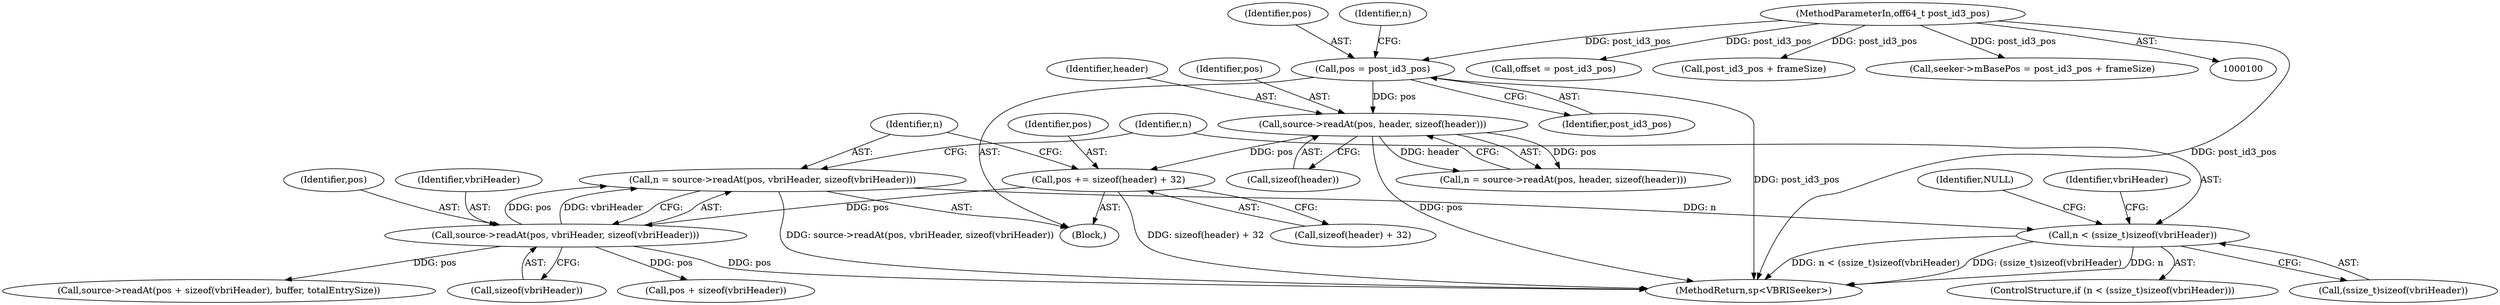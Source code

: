digraph "0_Android_453b351ac5bd2b6619925dc966da60adf6b3126c@API" {
"1000155" [label="(Call,n = source->readAt(pos, vbriHeader, sizeof(vbriHeader)))"];
"1000157" [label="(Call,source->readAt(pos, vbriHeader, sizeof(vbriHeader)))"];
"1000148" [label="(Call,pos += sizeof(header) + 32)"];
"1000112" [label="(Call,source->readAt(pos, header, sizeof(header)))"];
"1000105" [label="(Call,pos = post_id3_pos)"];
"1000102" [label="(MethodParameterIn,off64_t post_id3_pos)"];
"1000163" [label="(Call,n < (ssize_t)sizeof(vbriHeader))"];
"1000283" [label="(Call,offset = post_id3_pos)"];
"1000160" [label="(Call,sizeof(vbriHeader))"];
"1000110" [label="(Call,n = source->readAt(pos, header, sizeof(header)))"];
"1000157" [label="(Call,source->readAt(pos, vbriHeader, sizeof(vbriHeader)))"];
"1000148" [label="(Call,pos += sizeof(header) + 32)"];
"1000107" [label="(Identifier,post_id3_pos)"];
"1000158" [label="(Identifier,pos)"];
"1000114" [label="(Identifier,header)"];
"1000113" [label="(Identifier,pos)"];
"1000112" [label="(Call,source->readAt(pos, header, sizeof(header)))"];
"1000106" [label="(Identifier,pos)"];
"1000103" [label="(Block,)"];
"1000105" [label="(Call,pos = post_id3_pos)"];
"1000164" [label="(Identifier,n)"];
"1000115" [label="(Call,sizeof(header))"];
"1000245" [label="(Call,source->readAt(pos + sizeof(vbriHeader), buffer, totalEntrySize))"];
"1000162" [label="(ControlStructure,if (n < (ssize_t)sizeof(vbriHeader)))"];
"1000171" [label="(Identifier,NULL)"];
"1000271" [label="(Call,post_id3_pos + frameSize)"];
"1000150" [label="(Call,sizeof(header) + 32)"];
"1000156" [label="(Identifier,n)"];
"1000111" [label="(Identifier,n)"];
"1000102" [label="(MethodParameterIn,off64_t post_id3_pos)"];
"1000174" [label="(Identifier,vbriHeader)"];
"1000149" [label="(Identifier,pos)"];
"1000159" [label="(Identifier,vbriHeader)"];
"1000267" [label="(Call,seeker->mBasePos = post_id3_pos + frameSize)"];
"1000163" [label="(Call,n < (ssize_t)sizeof(vbriHeader))"];
"1000155" [label="(Call,n = source->readAt(pos, vbriHeader, sizeof(vbriHeader)))"];
"1000246" [label="(Call,pos + sizeof(vbriHeader))"];
"1000366" [label="(MethodReturn,sp<VBRISeeker>)"];
"1000165" [label="(Call,(ssize_t)sizeof(vbriHeader))"];
"1000155" -> "1000103"  [label="AST: "];
"1000155" -> "1000157"  [label="CFG: "];
"1000156" -> "1000155"  [label="AST: "];
"1000157" -> "1000155"  [label="AST: "];
"1000164" -> "1000155"  [label="CFG: "];
"1000155" -> "1000366"  [label="DDG: source->readAt(pos, vbriHeader, sizeof(vbriHeader))"];
"1000157" -> "1000155"  [label="DDG: pos"];
"1000157" -> "1000155"  [label="DDG: vbriHeader"];
"1000155" -> "1000163"  [label="DDG: n"];
"1000157" -> "1000160"  [label="CFG: "];
"1000158" -> "1000157"  [label="AST: "];
"1000159" -> "1000157"  [label="AST: "];
"1000160" -> "1000157"  [label="AST: "];
"1000157" -> "1000366"  [label="DDG: pos"];
"1000148" -> "1000157"  [label="DDG: pos"];
"1000157" -> "1000245"  [label="DDG: pos"];
"1000157" -> "1000246"  [label="DDG: pos"];
"1000148" -> "1000103"  [label="AST: "];
"1000148" -> "1000150"  [label="CFG: "];
"1000149" -> "1000148"  [label="AST: "];
"1000150" -> "1000148"  [label="AST: "];
"1000156" -> "1000148"  [label="CFG: "];
"1000148" -> "1000366"  [label="DDG: sizeof(header) + 32"];
"1000112" -> "1000148"  [label="DDG: pos"];
"1000112" -> "1000110"  [label="AST: "];
"1000112" -> "1000115"  [label="CFG: "];
"1000113" -> "1000112"  [label="AST: "];
"1000114" -> "1000112"  [label="AST: "];
"1000115" -> "1000112"  [label="AST: "];
"1000110" -> "1000112"  [label="CFG: "];
"1000112" -> "1000366"  [label="DDG: pos"];
"1000112" -> "1000110"  [label="DDG: pos"];
"1000112" -> "1000110"  [label="DDG: header"];
"1000105" -> "1000112"  [label="DDG: pos"];
"1000105" -> "1000103"  [label="AST: "];
"1000105" -> "1000107"  [label="CFG: "];
"1000106" -> "1000105"  [label="AST: "];
"1000107" -> "1000105"  [label="AST: "];
"1000111" -> "1000105"  [label="CFG: "];
"1000105" -> "1000366"  [label="DDG: post_id3_pos"];
"1000102" -> "1000105"  [label="DDG: post_id3_pos"];
"1000102" -> "1000100"  [label="AST: "];
"1000102" -> "1000366"  [label="DDG: post_id3_pos"];
"1000102" -> "1000267"  [label="DDG: post_id3_pos"];
"1000102" -> "1000271"  [label="DDG: post_id3_pos"];
"1000102" -> "1000283"  [label="DDG: post_id3_pos"];
"1000163" -> "1000162"  [label="AST: "];
"1000163" -> "1000165"  [label="CFG: "];
"1000164" -> "1000163"  [label="AST: "];
"1000165" -> "1000163"  [label="AST: "];
"1000171" -> "1000163"  [label="CFG: "];
"1000174" -> "1000163"  [label="CFG: "];
"1000163" -> "1000366"  [label="DDG: n"];
"1000163" -> "1000366"  [label="DDG: n < (ssize_t)sizeof(vbriHeader)"];
"1000163" -> "1000366"  [label="DDG: (ssize_t)sizeof(vbriHeader)"];
}
